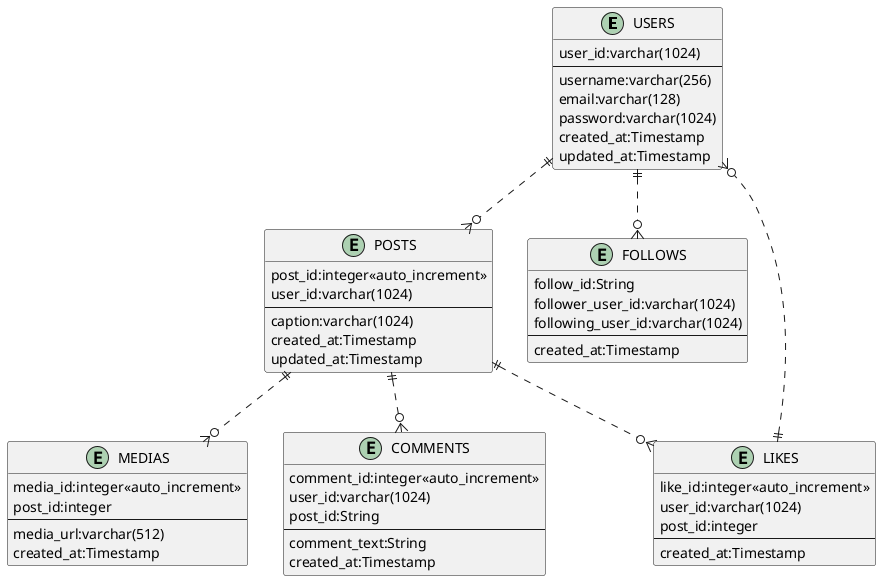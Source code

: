 @startuml

entity "USERS" as u {
    user_id:varchar(1024)
    --
    username:varchar(256)
    email:varchar(128)
    password:varchar(1024)
    created_at:Timestamp
    updated_at:Timestamp
}

entity "LIKES" as l {
    like_id:integer<<auto_increment>> 
    user_id:varchar(1024)
    post_id:integer
    --
    created_at:Timestamp
}

entity "POSTS" as p {
    post_id:integer<<auto_increment>>
    user_id:varchar(1024)
    --
    caption:varchar(1024)
    created_at:Timestamp
    updated_at:Timestamp
}

entity "MEDIAS" as m {
    media_id:integer<<auto_increment>>
    post_id:integer
    --
    media_url:varchar(512)
    created_at:Timestamp
}

entity "COMMENTS" as c {
    comment_id:integer<<auto_increment>>
    user_id:varchar(1024)
    post_id:String
    --
    comment_text:String
    created_at:Timestamp
}

entity "FOLLOWS" as f {
    follow_id:String
    follower_user_id:varchar(1024)
    following_user_id:varchar(1024)
    --
    created_at:Timestamp
}

u ||..o{ p
u ||..o{ f
l ||..o{ u
p ||..o{ m
p ||..o{ c
p ||..o{ l


@enduml